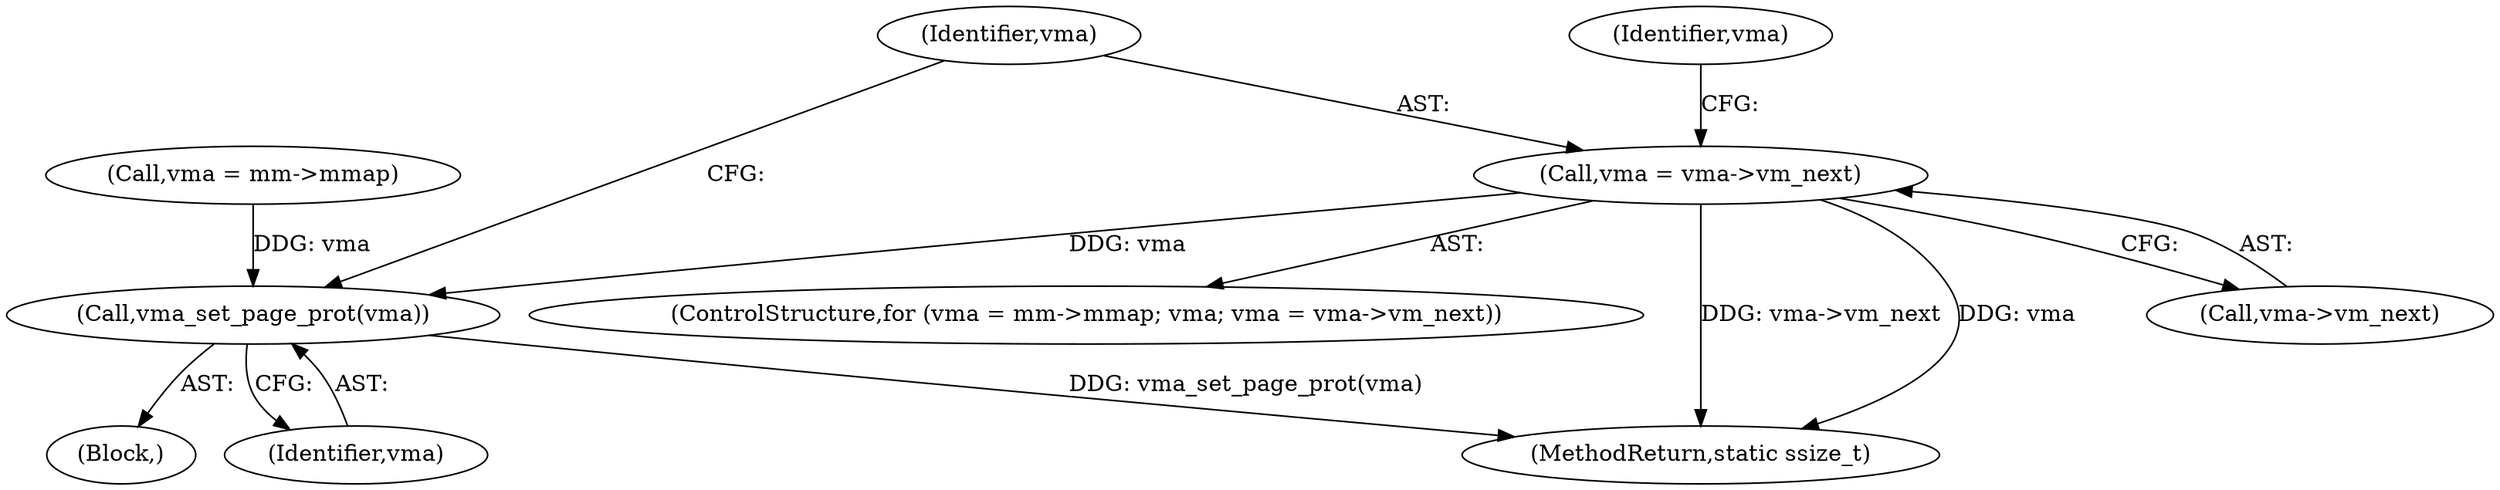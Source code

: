 digraph "0_linux_04f5866e41fb70690e28397487d8bd8eea7d712a_0@pointer" {
"1000292" [label="(Call,vma = vma->vm_next)"];
"1000303" [label="(Call,vma_set_page_prot(vma))"];
"1000294" [label="(Call,vma->vm_next)"];
"1000293" [label="(Identifier,vma)"];
"1000303" [label="(Call,vma_set_page_prot(vma))"];
"1000304" [label="(Identifier,vma)"];
"1000286" [label="(Call,vma = mm->mmap)"];
"1000285" [label="(ControlStructure,for (vma = mm->mmap; vma; vma = vma->vm_next))"];
"1000297" [label="(Block,)"];
"1000353" [label="(MethodReturn,static ssize_t)"];
"1000292" [label="(Call,vma = vma->vm_next)"];
"1000291" [label="(Identifier,vma)"];
"1000292" -> "1000285"  [label="AST: "];
"1000292" -> "1000294"  [label="CFG: "];
"1000293" -> "1000292"  [label="AST: "];
"1000294" -> "1000292"  [label="AST: "];
"1000291" -> "1000292"  [label="CFG: "];
"1000292" -> "1000353"  [label="DDG: vma->vm_next"];
"1000292" -> "1000353"  [label="DDG: vma"];
"1000292" -> "1000303"  [label="DDG: vma"];
"1000303" -> "1000297"  [label="AST: "];
"1000303" -> "1000304"  [label="CFG: "];
"1000304" -> "1000303"  [label="AST: "];
"1000293" -> "1000303"  [label="CFG: "];
"1000303" -> "1000353"  [label="DDG: vma_set_page_prot(vma)"];
"1000286" -> "1000303"  [label="DDG: vma"];
}
